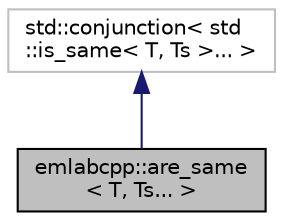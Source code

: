 digraph "emlabcpp::are_same&lt; T, Ts... &gt;"
{
 // LATEX_PDF_SIZE
  edge [fontname="Helvetica",fontsize="10",labelfontname="Helvetica",labelfontsize="10"];
  node [fontname="Helvetica",fontsize="10",shape=record];
  Node1 [label="emlabcpp::are_same\l\< T, Ts... \>",height=0.2,width=0.4,color="black", fillcolor="grey75", style="filled", fontcolor="black",tooltip=" "];
  Node2 -> Node1 [dir="back",color="midnightblue",fontsize="10",style="solid",fontname="Helvetica"];
  Node2 [label="std::conjunction\< std\l::is_same\< T, Ts \>... \>",height=0.2,width=0.4,color="grey75", fillcolor="white", style="filled",tooltip=" "];
}
